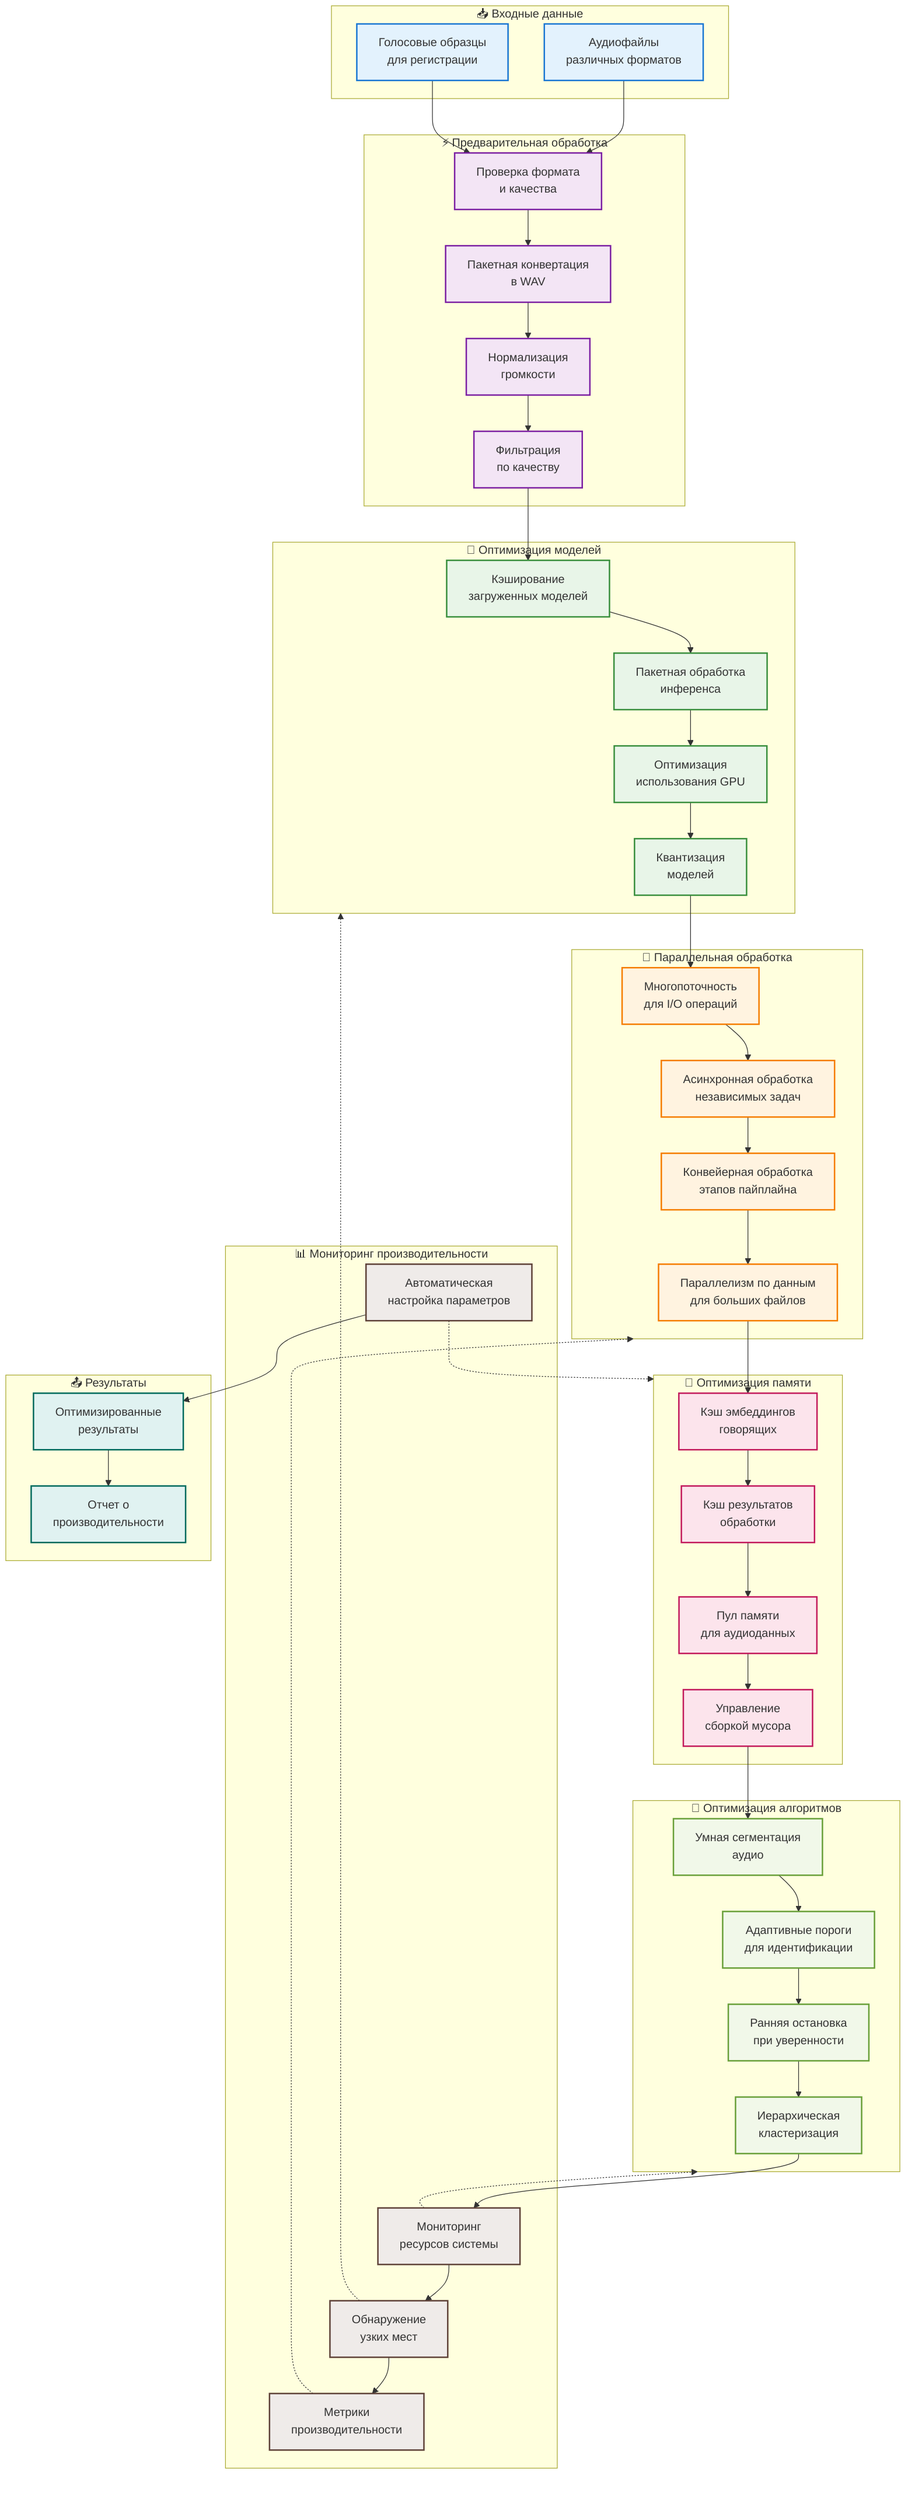 graph TB
    %% Входные данные
    subgraph Input ["📥 Входные данные"]
        AudioFiles[Аудиофайлы<br/>различных форматов]
        VoiceFiles[Голосовые образцы<br/>для регистрации]
    end
    
    %% Предварительная обработка
    subgraph Preprocessing ["⚡ Предварительная обработка"]
        FormatCheck[Проверка формата<br/>и качества]
        BatchConversion[Пакетная конвертация<br/>в WAV]
        AudioNormalization[Нормализация<br/>громкости]
        QualityFilter[Фильтрация<br/>по качеству]
    end
    
    %% Оптимизация моделей
    subgraph ModelOptimization ["🚀 Оптимизация моделей"]
        ModelCaching[Кэширование<br/>загруженных моделей]
        BatchInference[Пакетная обработка<br/>инференса]
        GPUOptimization[Оптимизация<br/>использования GPU]
        ModelQuantization[Квантизация<br/>моделей]
    end
    
    %% Параллельная обработка
    subgraph ParallelProcessing ["🔄 Параллельная обработка"]
        MultiThreading[Многопоточность<br/>для I/O операций]
        AsyncProcessing[Асинхронная обработка<br/>независимых задач]
        PipelineParallelism[Конвейерная обработка<br/>этапов пайплайна]
        DataParallelism[Параллелизм по данным<br/>для больших файлов]
    end
    
    %% Кэширование и оптимизация памяти
    subgraph MemoryOptimization ["💾 Оптимизация памяти"]
        EmbeddingCache[Кэш эмбеддингов<br/>говорящих]
        ResultCache[Кэш результатов<br/>обработки]
        MemoryPool[Пул памяти<br/>для аудиоданных]
        GarbageCollection[Управление<br/>сборкой мусора]
    end
    
    %% Оптимизация алгоритмов
    subgraph AlgorithmOptimization ["🧠 Оптимизация алгоритмов"]
        SmartSegmentation[Умная сегментация<br/>аудио]
        AdaptiveThreshold[Адаптивные пороги<br/>для идентификации]
        EarlyTermination[Ранняя остановка<br/>при уверенности]
        HierarchicalClustering[Иерархическая<br/>кластеризация]
    end
    
    %% Мониторинг производительности
    subgraph PerformanceMonitoring ["📊 Мониторинг производительности"]
        ResourceMonitor[Мониторинг<br/>ресурсов системы]
        BottleneckDetection[Обнаружение<br/>узких мест]
        PerformanceMetrics[Метрики<br/>производительности]
        AutoTuning[Автоматическая<br/>настройка параметров]
    end
    
    %% Результаты
    subgraph Output ["📤 Результаты"]
        OptimizedResults[Оптимизированные<br/>результаты]
        PerformanceReport[Отчет о<br/>производительности]
    end
    
    %% Связи
    AudioFiles --> FormatCheck
    VoiceFiles --> FormatCheck
    FormatCheck --> BatchConversion
    BatchConversion --> AudioNormalization
    AudioNormalization --> QualityFilter
    
    QualityFilter --> ModelCaching
    ModelCaching --> BatchInference
    BatchInference --> GPUOptimization
    GPUOptimization --> ModelQuantization
    
    ModelQuantization --> MultiThreading
    MultiThreading --> AsyncProcessing
    AsyncProcessing --> PipelineParallelism
    PipelineParallelism --> DataParallelism
    
    DataParallelism --> EmbeddingCache
    EmbeddingCache --> ResultCache
    ResultCache --> MemoryPool
    MemoryPool --> GarbageCollection
    
    GarbageCollection --> SmartSegmentation
    SmartSegmentation --> AdaptiveThreshold
    AdaptiveThreshold --> EarlyTermination
    EarlyTermination --> HierarchicalClustering
    
    HierarchicalClustering --> ResourceMonitor
    ResourceMonitor --> BottleneckDetection
    BottleneckDetection --> PerformanceMetrics
    AutoTuning --> OptimizedResults
    OptimizedResults --> PerformanceReport
    
    %% Обратные связи для оптимизации
    BottleneckDetection -.-> ModelOptimization
    PerformanceMetrics -.-> ParallelProcessing
    AutoTuning -.-> MemoryOptimization
    ResourceMonitor -.-> AlgorithmOptimization
    
    %% Стили
    classDef inputStyle fill:#e3f2fd,stroke:#1976d2,stroke-width:2px
    classDef preprocessStyle fill:#f3e5f5,stroke:#7b1fa2,stroke-width:2px
    classDef modelStyle fill:#e8f5e8,stroke:#388e3c,stroke-width:2px
    classDef parallelStyle fill:#fff3e0,stroke:#f57c00,stroke-width:2px
    classDef memoryStyle fill:#fce4ec,stroke:#c2185b,stroke-width:2px
    classDef algorithmStyle fill:#f1f8e9,stroke:#689f38,stroke-width:2px
    classDef monitorStyle fill:#efebe9,stroke:#5d4037,stroke-width:2px
    classDef outputStyle fill:#e0f2f1,stroke:#00695c,stroke-width:2px
    
    class AudioFiles,VoiceFiles inputStyle
    class FormatCheck,BatchConversion,AudioNormalization,QualityFilter preprocessStyle
    class ModelCaching,BatchInference,GPUOptimization,ModelQuantization modelStyle
    class MultiThreading,AsyncProcessing,PipelineParallelism,DataParallelism parallelStyle
    class EmbeddingCache,ResultCache,MemoryPool,GarbageCollection memoryStyle
    class SmartSegmentation,AdaptiveThreshold,EarlyTermination,HierarchicalClustering algorithmStyle
    class ResourceMonitor,BottleneckDetection,PerformanceMetrics,AutoTuning monitorStyle
    class OptimizedResults,PerformanceReport outputStyle